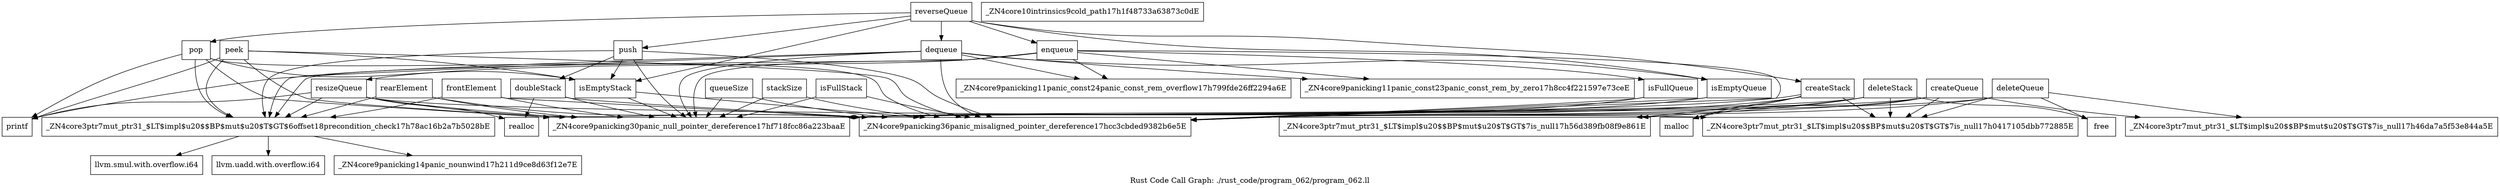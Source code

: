 digraph "Rust Code Call Graph: ./rust_code/program_062/program_062.ll" {
	label="Rust Code Call Graph: ./rust_code/program_062/program_062.ll";

	Node0x5644e38fb930 [shape=record,label="{_ZN4core3ptr7mut_ptr31_$LT$impl$u20$$BP$mut$u20$T$GT$6offset18precondition_check17h78ac16b2a7b5028bE}"];
	Node0x5644e38fb930 -> Node0x5644e3902a70;
	Node0x5644e38fb930 -> Node0x5644e39039e0;
	Node0x5644e38fb930 -> Node0x5644e3906490;
	Node0x5644e390ae40 [shape=record,label="{_ZN4core3ptr7mut_ptr31_$LT$impl$u20$$BP$mut$u20$T$GT$7is_null17h46da7a5f53e844a5E}"];
	Node0x5644e38f4d70 [shape=record,label="{_ZN4core10intrinsics9cold_path17h1f48733a63873c0dE}"];
	Node0x5644e3917010 [shape=record,label="{isEmptyStack}"];
	Node0x5644e3917010 -> Node0x5644e3914300;
	Node0x5644e3917010 -> Node0x5644e3915750;
	Node0x5644e39087d0 [shape=record,label="{_ZN4core3ptr7mut_ptr31_$LT$impl$u20$$BP$mut$u20$T$GT$7is_null17h0417105dbb772885E}"];
	Node0x5644e390c5b0 [shape=record,label="{_ZN4core3ptr7mut_ptr31_$LT$impl$u20$$BP$mut$u20$T$GT$7is_null17h56d389fb08f9e861E}"];
	Node0x5644e390e4b0 [shape=record,label="{createStack}"];
	Node0x5644e390e4b0 -> Node0x5644e3910a40;
	Node0x5644e390e4b0 -> Node0x5644e390c5b0;
	Node0x5644e390e4b0 -> Node0x5644e3914300;
	Node0x5644e390e4b0 -> Node0x5644e3915750;
	Node0x5644e390e4b0 -> Node0x5644e39087d0;
	Node0x5644e39232f0 [shape=record,label="{pop}"];
	Node0x5644e39232f0 -> Node0x5644e3917010;
	Node0x5644e39232f0 -> Node0x5644e3924df0;
	Node0x5644e39232f0 -> Node0x5644e3914300;
	Node0x5644e39232f0 -> Node0x5644e3915750;
	Node0x5644e39232f0 -> Node0x5644e38fb930;
	Node0x5644e39187a0 [shape=record,label="{stackSize}"];
	Node0x5644e39187a0 -> Node0x5644e3914300;
	Node0x5644e39187a0 -> Node0x5644e3915750;
	Node0x5644e391a2b0 [shape=record,label="{isFullStack}"];
	Node0x5644e391a2b0 -> Node0x5644e3914300;
	Node0x5644e391a2b0 -> Node0x5644e3915750;
	Node0x5644e391cdd0 [shape=record,label="{doubleStack}"];
	Node0x5644e391cdd0 -> Node0x5644e3914300;
	Node0x5644e391cdd0 -> Node0x5644e3915750;
	Node0x5644e391cdd0 -> Node0x5644e391ecf0;
	Node0x5644e3921910 [shape=record,label="{push}"];
	Node0x5644e3921910 -> Node0x5644e3917010;
	Node0x5644e3921910 -> Node0x5644e391cdd0;
	Node0x5644e3921910 -> Node0x5644e3914300;
	Node0x5644e3921910 -> Node0x5644e3915750;
	Node0x5644e3921910 -> Node0x5644e38fb930;
	Node0x5644e3970250 [shape=record,label="{resizeQueue}"];
	Node0x5644e3970250 -> Node0x5644e3914300;
	Node0x5644e3970250 -> Node0x5644e3915750;
	Node0x5644e3970250 -> Node0x5644e38fb930;
	Node0x5644e3970250 -> Node0x5644e3924df0;
	Node0x5644e3970250 -> Node0x5644e39087d0;
	Node0x5644e3970250 -> Node0x5644e391ecf0;
	Node0x5644e39268c0 [shape=record,label="{peek}"];
	Node0x5644e39268c0 -> Node0x5644e3917010;
	Node0x5644e39268c0 -> Node0x5644e3924df0;
	Node0x5644e39268c0 -> Node0x5644e3914300;
	Node0x5644e39268c0 -> Node0x5644e3915750;
	Node0x5644e39268c0 -> Node0x5644e38fb930;
	Node0x5644e3927a40 [shape=record,label="{deleteStack}"];
	Node0x5644e3927a40 -> Node0x5644e390c5b0;
	Node0x5644e3927a40 -> Node0x5644e3914300;
	Node0x5644e3927a40 -> Node0x5644e39087d0;
	Node0x5644e3927a40 -> Node0x5644e3915750;
	Node0x5644e3927a40 -> Node0x5644e392a120;
	Node0x5644e392b990 [shape=record,label="{createQueue}"];
	Node0x5644e392b990 -> Node0x5644e3910a40;
	Node0x5644e392b990 -> Node0x5644e390ae40;
	Node0x5644e392b990 -> Node0x5644e3914300;
	Node0x5644e392b990 -> Node0x5644e3915750;
	Node0x5644e392b990 -> Node0x5644e39087d0;
	Node0x5644e392dda0 [shape=record,label="{queueSize}"];
	Node0x5644e392dda0 -> Node0x5644e3914300;
	Node0x5644e392dda0 -> Node0x5644e3915750;
	Node0x5644e392f7b0 [shape=record,label="{frontElement}"];
	Node0x5644e392f7b0 -> Node0x5644e3914300;
	Node0x5644e392f7b0 -> Node0x5644e3915750;
	Node0x5644e392f7b0 -> Node0x5644e38fb930;
	Node0x5644e3938590 [shape=record,label="{rearElement}"];
	Node0x5644e3938590 -> Node0x5644e3914300;
	Node0x5644e3938590 -> Node0x5644e3915750;
	Node0x5644e3938590 -> Node0x5644e38fb930;
	Node0x5644e3970150 [shape=record,label="{isEmptyQueue}"];
	Node0x5644e3970150 -> Node0x5644e3914300;
	Node0x5644e3970150 -> Node0x5644e3915750;
	Node0x5644e39701d0 [shape=record,label="{isFullQueue}"];
	Node0x5644e39701d0 -> Node0x5644e3914300;
	Node0x5644e39701d0 -> Node0x5644e3915750;
	Node0x5644e393a380 [shape=record,label="{enqueue}"];
	Node0x5644e393a380 -> Node0x5644e39701d0;
	Node0x5644e393a380 -> Node0x5644e3970250;
	Node0x5644e393a380 -> Node0x5644e3914300;
	Node0x5644e393a380 -> Node0x5644e3915750;
	Node0x5644e393a380 -> Node0x5644e38fb930;
	Node0x5644e393a380 -> Node0x5644e393dd40;
	Node0x5644e393a380 -> Node0x5644e393bb20;
	Node0x5644e3940180 [shape=record,label="{dequeue}"];
	Node0x5644e3940180 -> Node0x5644e3970150;
	Node0x5644e3940180 -> Node0x5644e3924df0;
	Node0x5644e3940180 -> Node0x5644e3914300;
	Node0x5644e3940180 -> Node0x5644e3915750;
	Node0x5644e3940180 -> Node0x5644e393dd40;
	Node0x5644e3940180 -> Node0x5644e38fb930;
	Node0x5644e3940180 -> Node0x5644e393bb20;
	Node0x5644e3941a30 [shape=record,label="{deleteQueue}"];
	Node0x5644e3941a30 -> Node0x5644e390ae40;
	Node0x5644e3941a30 -> Node0x5644e3914300;
	Node0x5644e3941a30 -> Node0x5644e39087d0;
	Node0x5644e3941a30 -> Node0x5644e3915750;
	Node0x5644e3941a30 -> Node0x5644e392a120;
	Node0x5644e39441f0 [shape=record,label="{reverseQueue}"];
	Node0x5644e39441f0 -> Node0x5644e390e4b0;
	Node0x5644e39441f0 -> Node0x5644e3970150;
	Node0x5644e39441f0 -> Node0x5644e3940180;
	Node0x5644e39441f0 -> Node0x5644e3921910;
	Node0x5644e39441f0 -> Node0x5644e3917010;
	Node0x5644e39441f0 -> Node0x5644e39232f0;
	Node0x5644e39441f0 -> Node0x5644e393a380;
	Node0x5644e3902a70 [shape=record,label="{llvm.smul.with.overflow.i64}"];
	Node0x5644e39039e0 [shape=record,label="{llvm.uadd.with.overflow.i64}"];
	Node0x5644e3906490 [shape=record,label="{_ZN4core9panicking14panic_nounwind17h211d9ce8d63f12e7E}"];
	Node0x5644e3910a40 [shape=record,label="{malloc}"];
	Node0x5644e3914300 [shape=record,label="{_ZN4core9panicking36panic_misaligned_pointer_dereference17hcc3cbded9382b6e5E}"];
	Node0x5644e3915750 [shape=record,label="{_ZN4core9panicking30panic_null_pointer_dereference17hf718fcc86a223baaE}"];
	Node0x5644e391ecf0 [shape=record,label="{realloc}"];
	Node0x5644e3924df0 [shape=record,label="{printf}"];
	Node0x5644e392a120 [shape=record,label="{free}"];
	Node0x5644e393bb20 [shape=record,label="{_ZN4core9panicking11panic_const23panic_const_rem_by_zero17h8cc4f221597e73ceE}"];
	Node0x5644e393dd40 [shape=record,label="{_ZN4core9panicking11panic_const24panic_const_rem_overflow17h799fde26ff2294a6E}"];
}
